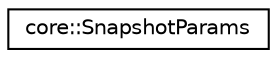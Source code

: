 digraph "Graphical Class Hierarchy"
{
 // LATEX_PDF_SIZE
  edge [fontname="Helvetica",fontsize="10",labelfontname="Helvetica",labelfontsize="10"];
  node [fontname="Helvetica",fontsize="10",shape=record];
  rankdir="LR";
  Node0 [label="core::SnapshotParams",height=0.2,width=0.4,color="black", fillcolor="white", style="filled",URL="$de/df2/structcore_1_1SnapshotParams.html",tooltip=" "];
}
